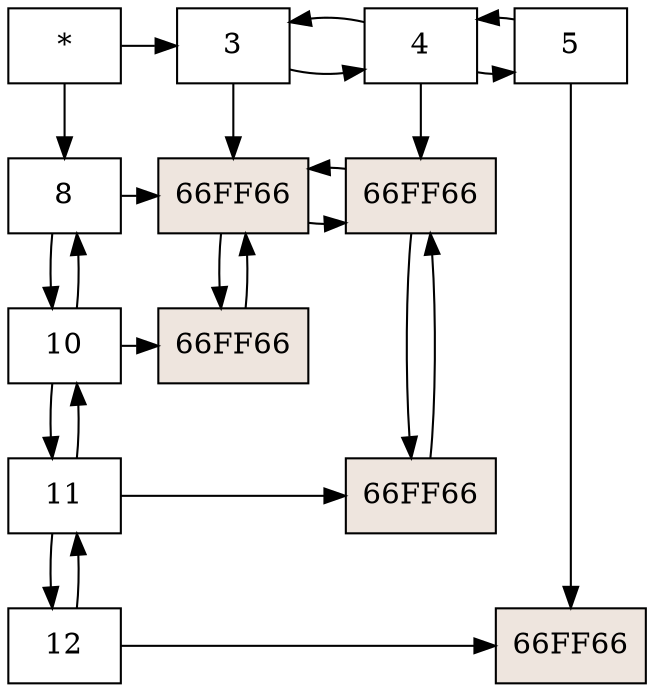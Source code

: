 digraph G{
node [shape = box] 
raiz[label="*"  group=1];
177488 [label="8" group = 1]; 
177104 [label="10" group = 1]; 
176912 [label="11" group = 1]; 
177200 [label="12" group = 1]; 
177488->177104;
177104->177488;
177104->176912;
176912->177104;
176912->177200;
177200->176912;
176976 [label="3" group = 5]; 
177552 [label="4" group = 6]; 
176848 [label="5" group = 7]; 
176976->177552;
177552->176976;
177552->176848;
176848->177552;
raiz -> 177488;
raiz -> 176976;
{ rank  = same; raiz 176976; 177552; 176848; }
178456 [style=filled,fillcolor=seashell2,label= "66FF66" group = 5 ]; 
178848 [style=filled,fillcolor=seashell2,label= "66FF66" group = 5 ]; 
178400 [style=filled,fillcolor=seashell2,label= "66FF66" group = 6 ]; 
178624 [style=filled,fillcolor=seashell2,label= "66FF66" group = 6 ]; 
178904 [style=filled,fillcolor=seashell2,label= "66FF66" group = 7 ]; 
177488->178456;
178456->178400;
178400->178456;
{ rank = same; 177488; 178456; 178400; }
177104->178848;
{ rank = same; 177104; 178848; }
176912->178624;
{ rank = same; 176912; 178624; }
177200->178904;
{ rank = same; 177200; 178904; }
176976->178456;
178456->178848;
178848->178456;
177552->178400;
178400->178624;
178624->178400;
176848->178904;
}
